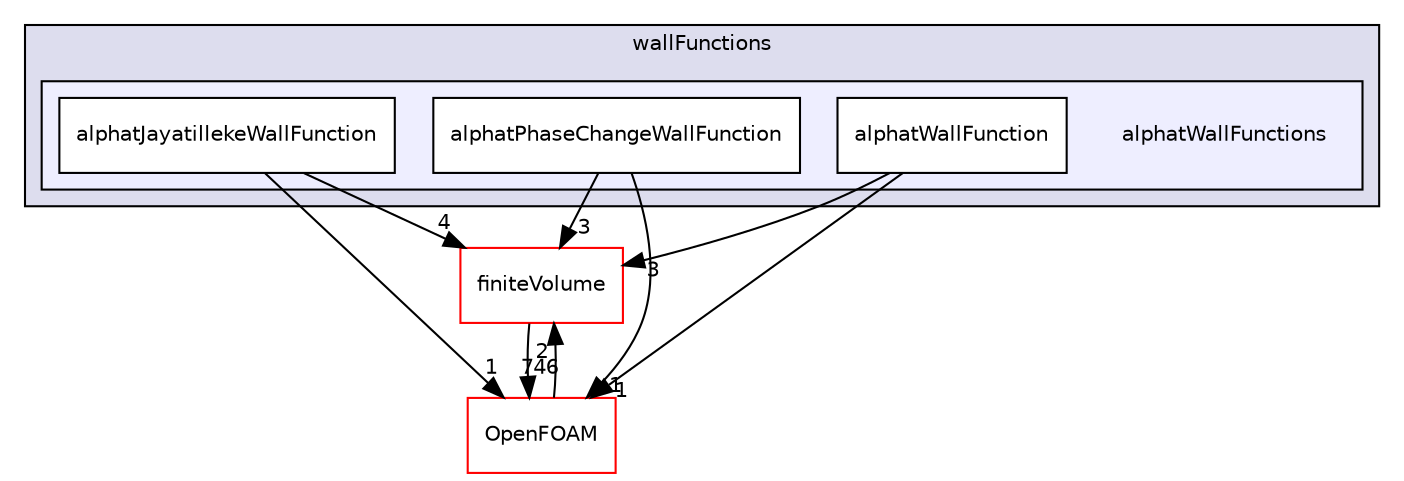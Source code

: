 digraph "src/TurbulenceModels/compressible/turbulentFluidThermoModels/derivedFvPatchFields/wallFunctions/alphatWallFunctions" {
  bgcolor=transparent;
  compound=true
  node [ fontsize="10", fontname="Helvetica"];
  edge [ labelfontsize="10", labelfontname="Helvetica"];
  subgraph clusterdir_f3ae4f6e4143580b7e25dfb74ff93aba {
    graph [ bgcolor="#ddddee", pencolor="black", label="wallFunctions" fontname="Helvetica", fontsize="10", URL="dir_f3ae4f6e4143580b7e25dfb74ff93aba.html"]
  subgraph clusterdir_866431cfebf45d6dea5d6baeaafb4f87 {
    graph [ bgcolor="#eeeeff", pencolor="black", label="" URL="dir_866431cfebf45d6dea5d6baeaafb4f87.html"];
    dir_866431cfebf45d6dea5d6baeaafb4f87 [shape=plaintext label="alphatWallFunctions"];
    dir_f84fb953831515a4ef027a09caa6d486 [shape=box label="alphatJayatillekeWallFunction" color="black" fillcolor="white" style="filled" URL="dir_f84fb953831515a4ef027a09caa6d486.html"];
    dir_a015e2713f7447477ed3d4e0f00524b6 [shape=box label="alphatPhaseChangeWallFunction" color="black" fillcolor="white" style="filled" URL="dir_a015e2713f7447477ed3d4e0f00524b6.html"];
    dir_3699db4e9f41117b1674729031549271 [shape=box label="alphatWallFunction" color="black" fillcolor="white" style="filled" URL="dir_3699db4e9f41117b1674729031549271.html"];
  }
  }
  dir_9bd15774b555cf7259a6fa18f99fe99b [shape=box label="finiteVolume" color="red" URL="dir_9bd15774b555cf7259a6fa18f99fe99b.html"];
  dir_c5473ff19b20e6ec4dfe5c310b3778a8 [shape=box label="OpenFOAM" color="red" URL="dir_c5473ff19b20e6ec4dfe5c310b3778a8.html"];
  dir_9bd15774b555cf7259a6fa18f99fe99b->dir_c5473ff19b20e6ec4dfe5c310b3778a8 [headlabel="746", labeldistance=1.5 headhref="dir_000897_001897.html"];
  dir_3699db4e9f41117b1674729031549271->dir_9bd15774b555cf7259a6fa18f99fe99b [headlabel="3", labeldistance=1.5 headhref="dir_003084_000897.html"];
  dir_3699db4e9f41117b1674729031549271->dir_c5473ff19b20e6ec4dfe5c310b3778a8 [headlabel="1", labeldistance=1.5 headhref="dir_003084_001897.html"];
  dir_f84fb953831515a4ef027a09caa6d486->dir_9bd15774b555cf7259a6fa18f99fe99b [headlabel="4", labeldistance=1.5 headhref="dir_003079_000897.html"];
  dir_f84fb953831515a4ef027a09caa6d486->dir_c5473ff19b20e6ec4dfe5c310b3778a8 [headlabel="1", labeldistance=1.5 headhref="dir_003079_001897.html"];
  dir_c5473ff19b20e6ec4dfe5c310b3778a8->dir_9bd15774b555cf7259a6fa18f99fe99b [headlabel="2", labeldistance=1.5 headhref="dir_001897_000897.html"];
  dir_a015e2713f7447477ed3d4e0f00524b6->dir_9bd15774b555cf7259a6fa18f99fe99b [headlabel="3", labeldistance=1.5 headhref="dir_003083_000897.html"];
  dir_a015e2713f7447477ed3d4e0f00524b6->dir_c5473ff19b20e6ec4dfe5c310b3778a8 [headlabel="1", labeldistance=1.5 headhref="dir_003083_001897.html"];
}
